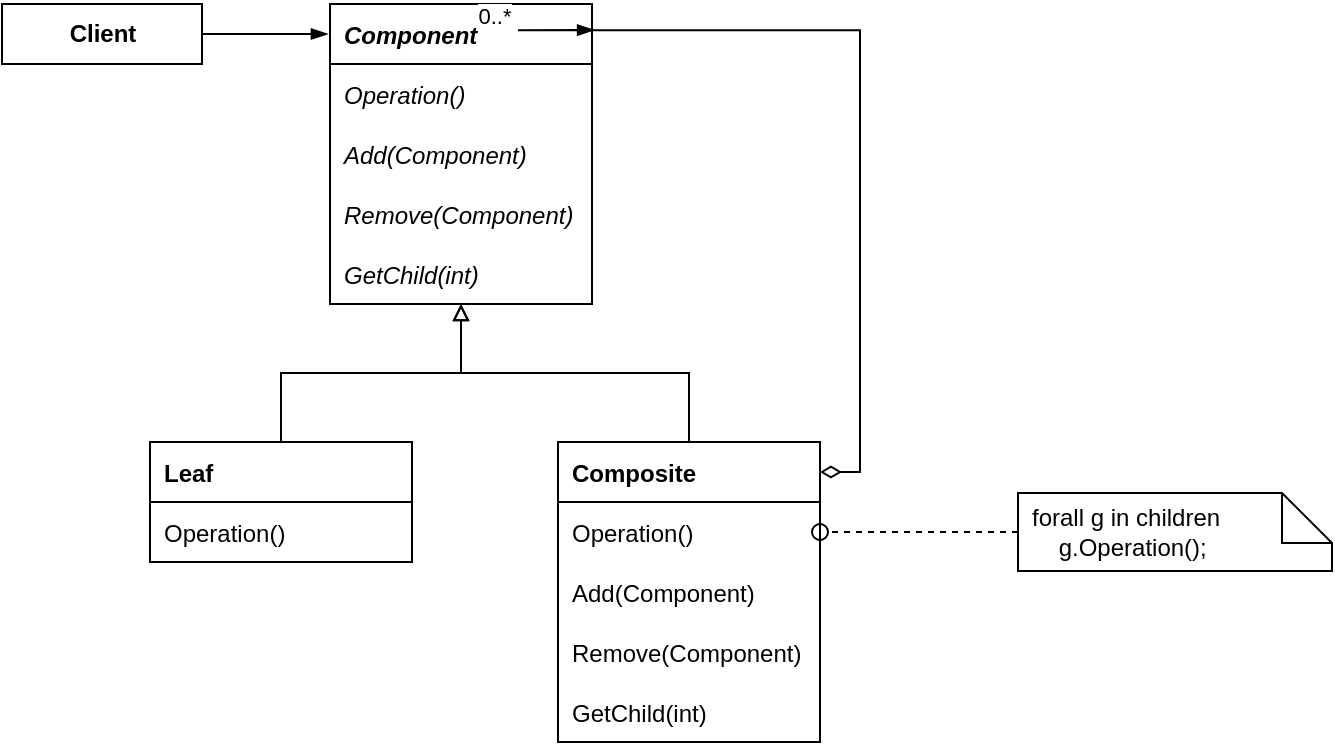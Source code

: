 <mxfile version="17.4.2" type="device"><diagram id="Go7ODr88gcL93da7TFws" name="Page-1"><mxGraphModel dx="1422" dy="865" grid="0" gridSize="10" guides="1" tooltips="1" connect="1" arrows="1" fold="1" page="1" pageScale="1" pageWidth="827" pageHeight="1169" math="0" shadow="0"><root><mxCell id="0"/><mxCell id="1" parent="0"/><mxCell id="08MuUyMPsDqsV1P6xvaV-22" value="" style="edgeStyle=orthogonalEdgeStyle;rounded=0;orthogonalLoop=1;jettySize=auto;html=1;entryX=-0.008;entryY=0.1;entryDx=0;entryDy=0;entryPerimeter=0;endArrow=blockThin;endFill=1;" edge="1" parent="1" source="mV2-xWREY8VUc57nsRdw-17" target="08MuUyMPsDqsV1P6xvaV-17"><mxGeometry relative="1" as="geometry"/></mxCell><mxCell id="mV2-xWREY8VUc57nsRdw-17" value="&lt;b&gt;Client&lt;/b&gt;" style="html=1;fontSize=12;startSize=25;arcSize=12;spacing=2;fillColor=none;" parent="1" vertex="1"><mxGeometry x="65" y="52" width="100" height="30" as="geometry"/></mxCell><mxCell id="08MuUyMPsDqsV1P6xvaV-35" value="" style="edgeStyle=orthogonalEdgeStyle;rounded=0;orthogonalLoop=1;jettySize=auto;html=1;entryX=0.5;entryY=0;entryDx=0;entryDy=0;endArrow=none;endFill=0;startArrow=block;startFill=0;" edge="1" parent="1" source="08MuUyMPsDqsV1P6xvaV-17" target="08MuUyMPsDqsV1P6xvaV-23"><mxGeometry relative="1" as="geometry"/></mxCell><mxCell id="08MuUyMPsDqsV1P6xvaV-38" value="" style="edgeStyle=orthogonalEdgeStyle;rounded=0;orthogonalLoop=1;jettySize=auto;html=1;startArrow=block;startFill=0;endArrow=none;endFill=0;entryX=0.5;entryY=0;entryDx=0;entryDy=0;" edge="1" parent="1" source="08MuUyMPsDqsV1P6xvaV-17" target="08MuUyMPsDqsV1P6xvaV-28"><mxGeometry relative="1" as="geometry"/></mxCell><mxCell id="08MuUyMPsDqsV1P6xvaV-17" value="Component" style="swimlane;fontStyle=3;childLayout=stackLayout;horizontal=1;startSize=30;fillColor=none;horizontalStack=0;resizeParent=1;resizeParentMax=0;resizeLast=0;collapsible=0;marginBottom=0;fontSize=12;swimlaneHead=1;swimlaneBody=1;connectable=1;allowArrows=1;dropTarget=1;align=left;spacingLeft=5;" vertex="1" parent="1"><mxGeometry x="229" y="52" width="131" height="150" as="geometry"><mxRectangle x="245" y="370" width="90" height="26" as="alternateBounds"/></mxGeometry></mxCell><mxCell id="08MuUyMPsDqsV1P6xvaV-19" value="Operation()" style="text;strokeColor=none;fillColor=none;align=left;verticalAlign=middle;spacingLeft=5;spacingRight=4;overflow=hidden;rotatable=0;points=[[0,0.5],[1,0.5]];portConstraint=eastwest;fontSize=12;fontStyle=2;connectable=0;" vertex="1" parent="08MuUyMPsDqsV1P6xvaV-17"><mxGeometry y="30" width="131" height="30" as="geometry"/></mxCell><mxCell id="08MuUyMPsDqsV1P6xvaV-20" value="Add(Component)" style="text;strokeColor=none;fillColor=none;align=left;verticalAlign=middle;spacingLeft=5;spacingRight=4;overflow=hidden;rotatable=0;points=[[0,0.5],[1,0.5]];portConstraint=eastwest;fontSize=12;fontStyle=2;connectable=0;" vertex="1" parent="08MuUyMPsDqsV1P6xvaV-17"><mxGeometry y="60" width="131" height="30" as="geometry"/></mxCell><mxCell id="08MuUyMPsDqsV1P6xvaV-18" value="Remove(Component)" style="text;strokeColor=none;fillColor=none;align=left;verticalAlign=middle;spacingLeft=5;spacingRight=4;overflow=hidden;rotatable=0;points=[[0,0.5],[1,0.5]];portConstraint=eastwest;fontSize=12;fontStyle=2;connectable=0;" vertex="1" parent="08MuUyMPsDqsV1P6xvaV-17"><mxGeometry y="90" width="131" height="30" as="geometry"/></mxCell><mxCell id="08MuUyMPsDqsV1P6xvaV-21" value="GetChild(int)" style="text;strokeColor=none;fillColor=none;align=left;verticalAlign=middle;spacingLeft=5;spacingRight=4;overflow=hidden;rotatable=0;points=[[0,0.5],[1,0.5]];portConstraint=eastwest;fontSize=12;fontStyle=2;connectable=0;" vertex="1" parent="08MuUyMPsDqsV1P6xvaV-17"><mxGeometry y="120" width="131" height="30" as="geometry"/></mxCell><mxCell id="08MuUyMPsDqsV1P6xvaV-23" value="Leaf" style="swimlane;fontStyle=1;childLayout=stackLayout;horizontal=1;startSize=30;fillColor=none;horizontalStack=0;resizeParent=1;resizeParentMax=0;resizeLast=0;collapsible=0;marginBottom=0;fontSize=12;swimlaneHead=1;swimlaneBody=1;connectable=1;allowArrows=1;dropTarget=1;align=left;spacingLeft=5;" vertex="1" parent="1"><mxGeometry x="139" y="271" width="131" height="60" as="geometry"><mxRectangle x="245" y="370" width="90" height="26" as="alternateBounds"/></mxGeometry></mxCell><mxCell id="08MuUyMPsDqsV1P6xvaV-24" value="Operation()" style="text;strokeColor=none;fillColor=none;align=left;verticalAlign=middle;spacingLeft=5;spacingRight=4;overflow=hidden;rotatable=0;points=[[0,0.5],[1,0.5]];portConstraint=eastwest;fontSize=12;fontStyle=0" vertex="1" parent="08MuUyMPsDqsV1P6xvaV-23"><mxGeometry y="30" width="131" height="30" as="geometry"/></mxCell><mxCell id="08MuUyMPsDqsV1P6xvaV-42" value="" style="edgeStyle=orthogonalEdgeStyle;rounded=0;orthogonalLoop=1;jettySize=auto;html=1;startArrow=diamondThin;startFill=0;endArrow=blockThin;endFill=1;startSize=8;entryX=1.008;entryY=0.087;entryDx=0;entryDy=0;exitX=1;exitY=0.1;exitDx=0;exitDy=0;exitPerimeter=0;entryPerimeter=0;" edge="1" parent="1" source="08MuUyMPsDqsV1P6xvaV-28" target="08MuUyMPsDqsV1P6xvaV-17"><mxGeometry relative="1" as="geometry"><mxPoint x="367" y="127" as="targetPoint"/></mxGeometry></mxCell><mxCell id="08MuUyMPsDqsV1P6xvaV-44" value="0..*" style="edgeLabel;html=1;align=center;verticalAlign=middle;resizable=0;points=[];" vertex="1" connectable="0" parent="08MuUyMPsDqsV1P6xvaV-42"><mxGeometry x="0.834" y="-1" relative="1" as="geometry"><mxPoint x="-13" y="-8" as="offset"/></mxGeometry></mxCell><mxCell id="08MuUyMPsDqsV1P6xvaV-28" value="Composite" style="swimlane;fontStyle=1;childLayout=stackLayout;horizontal=1;startSize=30;fillColor=none;horizontalStack=0;resizeParent=1;resizeParentMax=0;resizeLast=0;collapsible=0;marginBottom=0;fontSize=12;swimlaneHead=1;swimlaneBody=1;connectable=1;allowArrows=1;dropTarget=1;align=left;spacingLeft=5;" vertex="1" parent="1"><mxGeometry x="343" y="271" width="131" height="150" as="geometry"><mxRectangle x="245" y="370" width="90" height="26" as="alternateBounds"/></mxGeometry></mxCell><mxCell id="08MuUyMPsDqsV1P6xvaV-29" value="Operation()" style="text;strokeColor=none;fillColor=none;align=left;verticalAlign=middle;spacingLeft=5;spacingRight=4;overflow=hidden;rotatable=0;points=[[0,0.5],[1,0.5]];portConstraint=eastwest;fontSize=12;fontStyle=0" vertex="1" parent="08MuUyMPsDqsV1P6xvaV-28"><mxGeometry y="30" width="131" height="30" as="geometry"/></mxCell><mxCell id="08MuUyMPsDqsV1P6xvaV-30" value="Add(Component)" style="text;strokeColor=none;fillColor=none;align=left;verticalAlign=middle;spacingLeft=5;spacingRight=4;overflow=hidden;rotatable=0;points=[[0,0.5],[1,0.5]];portConstraint=eastwest;fontSize=12;fontStyle=0" vertex="1" parent="08MuUyMPsDqsV1P6xvaV-28"><mxGeometry y="60" width="131" height="30" as="geometry"/></mxCell><mxCell id="08MuUyMPsDqsV1P6xvaV-31" value="Remove(Component)" style="text;strokeColor=none;fillColor=none;align=left;verticalAlign=middle;spacingLeft=5;spacingRight=4;overflow=hidden;rotatable=0;points=[[0,0.5],[1,0.5]];portConstraint=eastwest;fontSize=12;fontStyle=0" vertex="1" parent="08MuUyMPsDqsV1P6xvaV-28"><mxGeometry y="90" width="131" height="30" as="geometry"/></mxCell><mxCell id="08MuUyMPsDqsV1P6xvaV-32" value="GetChild(int)" style="text;strokeColor=none;fillColor=none;align=left;verticalAlign=middle;spacingLeft=5;spacingRight=4;overflow=hidden;rotatable=0;points=[[0,0.5],[1,0.5]];portConstraint=eastwest;fontSize=12;fontStyle=0" vertex="1" parent="08MuUyMPsDqsV1P6xvaV-28"><mxGeometry y="120" width="131" height="30" as="geometry"/></mxCell><mxCell id="08MuUyMPsDqsV1P6xvaV-45" value="forall g in children&lt;br&gt;&amp;nbsp; &amp;nbsp; g.Operation();" style="shape=note2;boundedLbl=1;whiteSpace=wrap;html=1;size=25;verticalAlign=middle;align=left;spacingLeft=5;fontSize=12;startSize=30;fillColor=none;" vertex="1" parent="1"><mxGeometry x="573" y="296.5" width="157" height="39" as="geometry"/></mxCell><mxCell id="08MuUyMPsDqsV1P6xvaV-46" value="" style="html=1;verticalAlign=bottom;labelBackgroundColor=none;endArrow=oval;endFill=0;endSize=8;rounded=0;fontSize=12;exitX=0;exitY=0.5;exitDx=0;exitDy=0;exitPerimeter=0;anchorPointDirection=0;dashed=1;entryX=1;entryY=0.5;entryDx=0;entryDy=0;" edge="1" parent="1" source="08MuUyMPsDqsV1P6xvaV-45" target="08MuUyMPsDqsV1P6xvaV-29"><mxGeometry width="160" relative="1" as="geometry"><mxPoint x="307" y="535" as="sourcePoint"/><mxPoint x="283" y="535" as="targetPoint"/></mxGeometry></mxCell></root></mxGraphModel></diagram></mxfile>